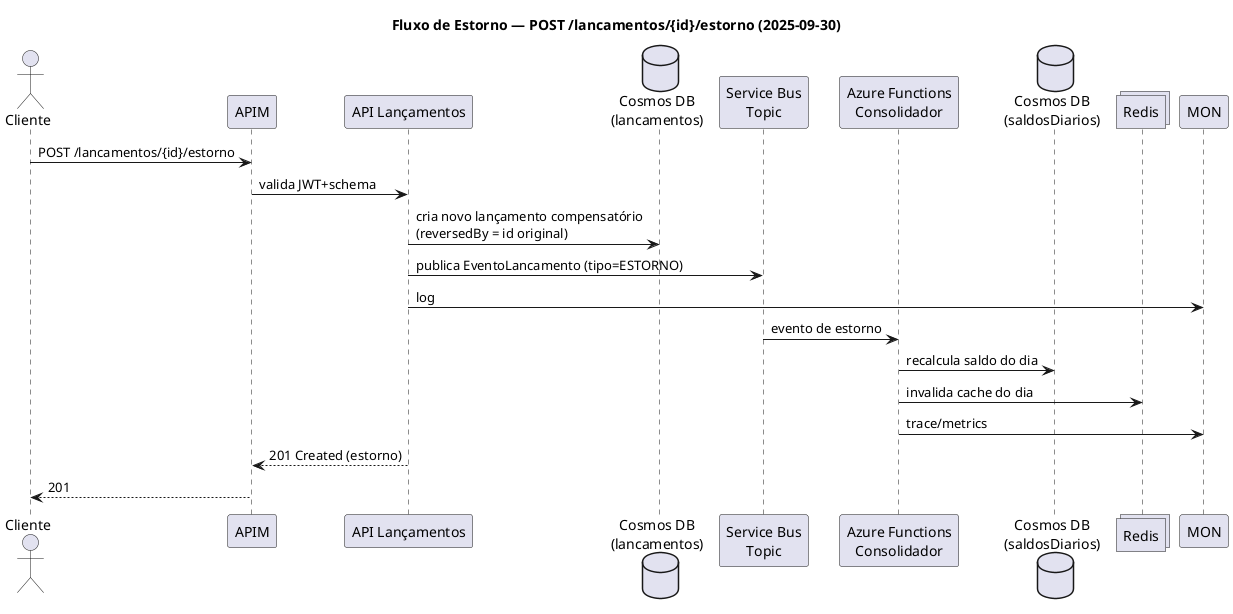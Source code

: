 @startuml
title Fluxo de Estorno — POST /lancamentos/{id}/estorno (2025-09-30)

actor Cliente
participant APIM
participant "API Lançamentos" as API
database "Cosmos DB\n(lancamentos)" as CDB_L
participant "Service Bus\nTopic" as SB
participant "Azure Functions\nConsolidador" as FUNC
database "Cosmos DB\n(saldosDiarios)" as CDB_S
collections "Redis" as REDIS
participant MON

Cliente -> APIM: POST /lancamentos/{id}/estorno
APIM -> API: valida JWT+schema
API -> CDB_L: cria novo lançamento compensatório\n(reversedBy = id original)
API -> SB: publica EventoLancamento (tipo=ESTORNO)
API -> MON: log

SB -> FUNC: evento de estorno
FUNC -> CDB_S: recalcula saldo do dia
FUNC -> REDIS: invalida cache do dia
FUNC -> MON: trace/metrics

APIM <-- API: 201 Created (estorno)
Cliente <-- APIM: 201
@enduml
